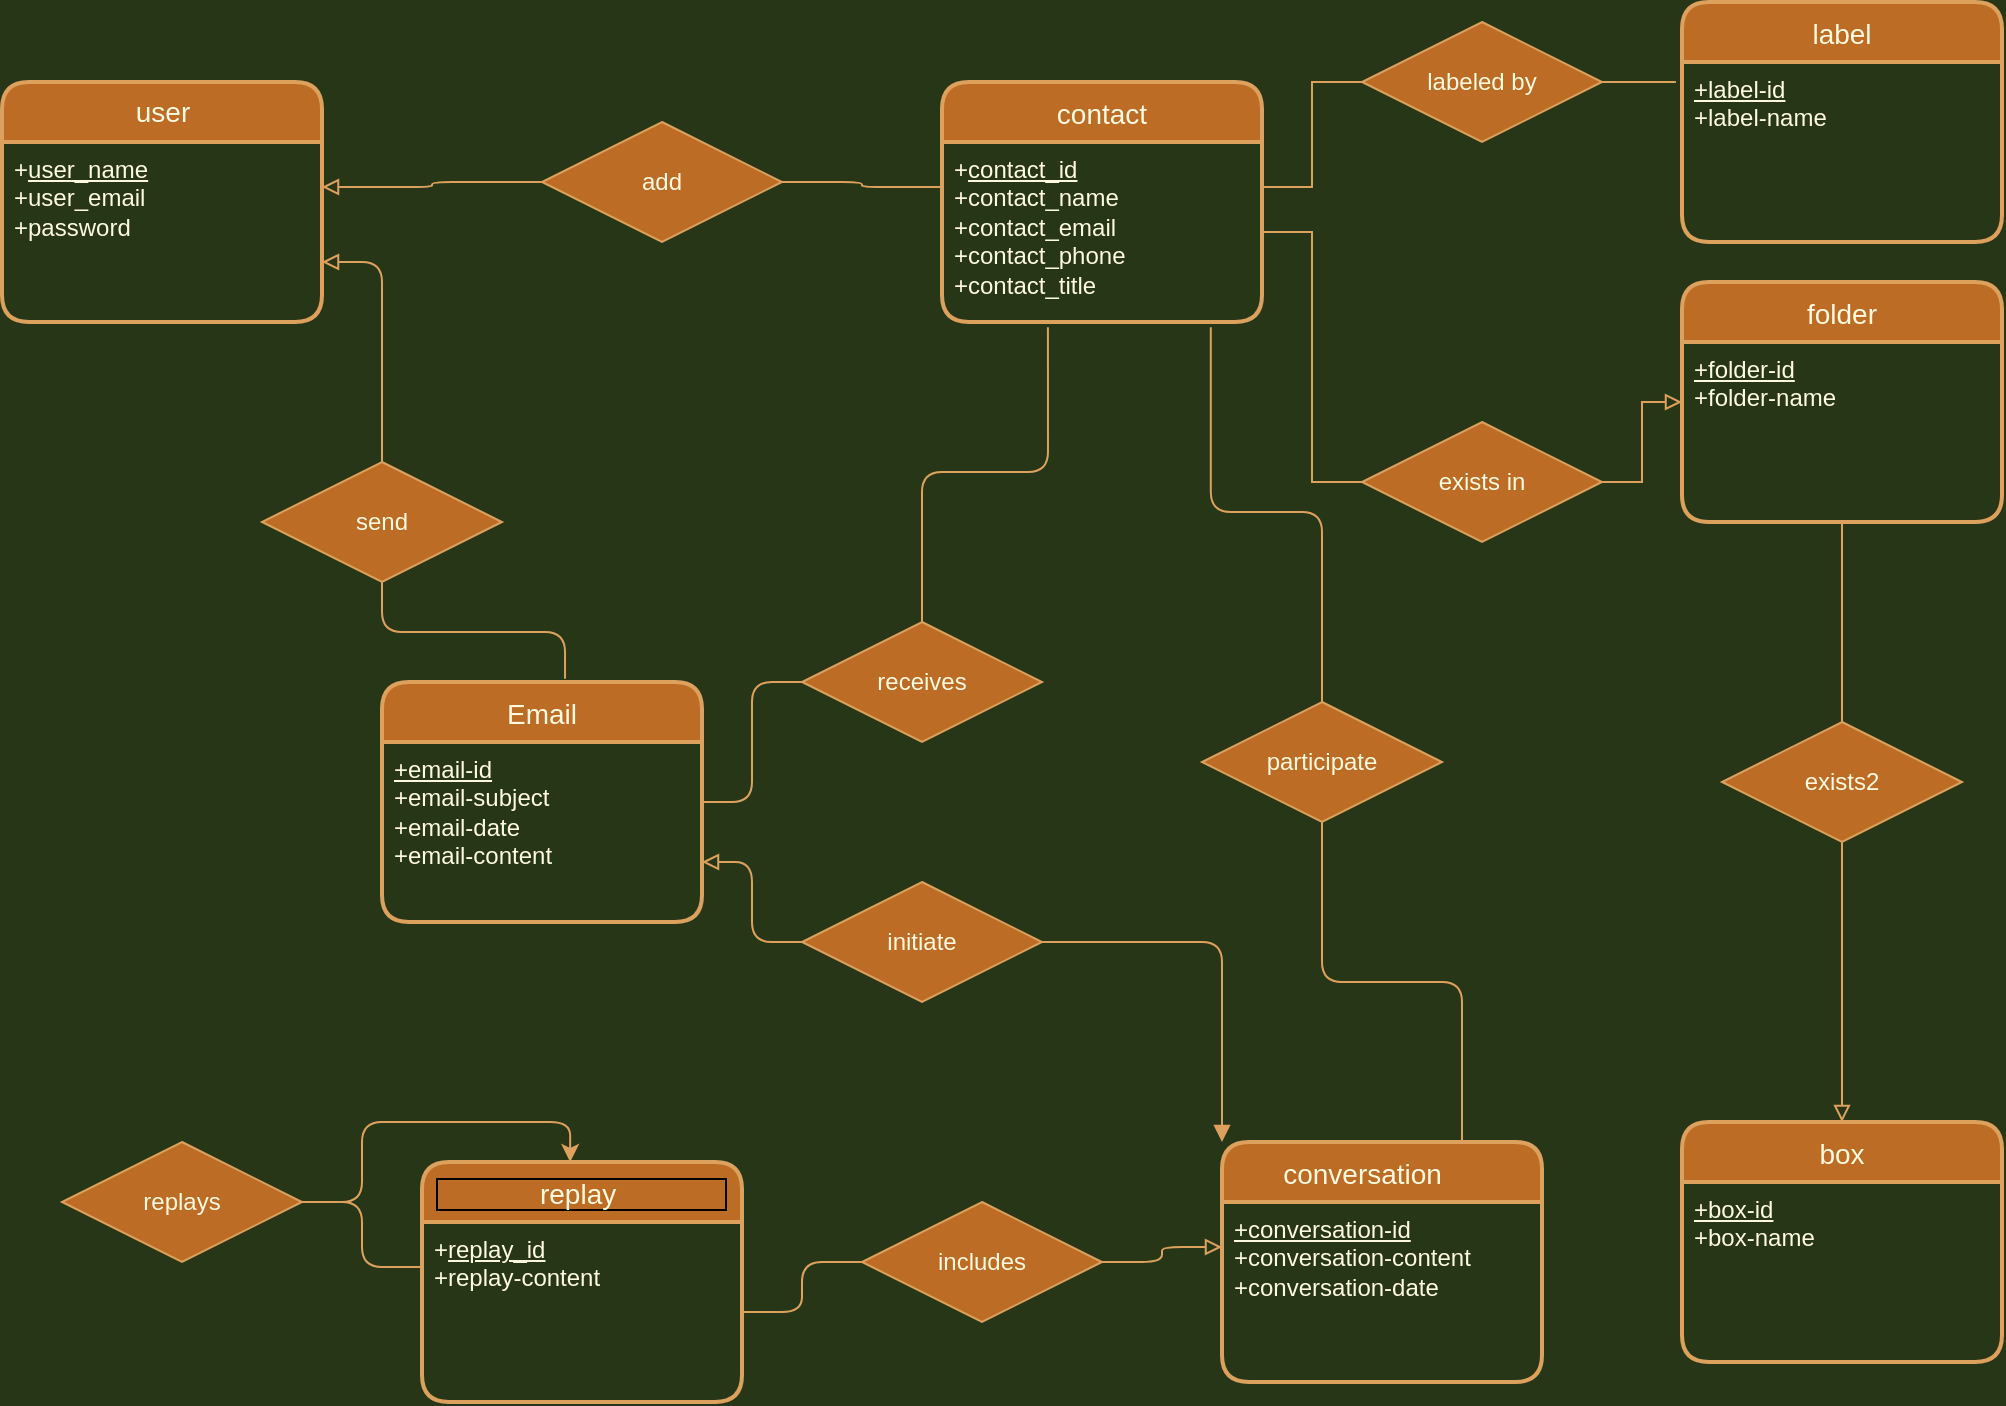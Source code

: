 <mxfile version="13.9.9" type="device"><diagram id="R2lEEEUBdFMjLlhIrx00" name="Page-1"><mxGraphModel dx="2067" dy="706" grid="1" gridSize="10" guides="1" tooltips="1" connect="1" arrows="1" fold="1" page="1" pageScale="1" pageWidth="850" pageHeight="1100" background="#283618" math="0" shadow="0" extFonts="Permanent Marker^https://fonts.googleapis.com/css?family=Permanent+Marker"><root><mxCell id="0"/><mxCell id="1" parent="0"/><mxCell id="WR6oNO81SZ8T_EhysIY7-5" value="folder" style="swimlane;childLayout=stackLayout;horizontal=1;startSize=30;horizontalStack=0;rounded=1;fontSize=14;fontStyle=0;strokeWidth=2;resizeParent=0;resizeLast=1;shadow=0;dashed=0;align=center;fillColor=#BC6C25;strokeColor=#DDA15E;fontColor=#FEFAE0;" parent="1" vertex="1"><mxGeometry x="690" y="150" width="160" height="120" as="geometry"/></mxCell><mxCell id="WR6oNO81SZ8T_EhysIY7-6" value="&lt;u&gt;+folder-id&lt;br&gt;&lt;/u&gt;+folder-name&lt;br&gt;&lt;br&gt;" style="align=left;strokeColor=none;fillColor=none;spacingLeft=4;fontSize=12;verticalAlign=top;resizable=0;rotatable=0;part=1;fontColor=#FEFAE0;html=1;" parent="WR6oNO81SZ8T_EhysIY7-5" vertex="1"><mxGeometry y="30" width="160" height="90" as="geometry"/></mxCell><mxCell id="WR6oNO81SZ8T_EhysIY7-7" value="label" style="swimlane;childLayout=stackLayout;horizontal=1;startSize=30;horizontalStack=0;rounded=1;fontSize=14;fontStyle=0;strokeWidth=2;resizeParent=0;resizeLast=1;shadow=0;dashed=0;align=center;fillColor=#BC6C25;strokeColor=#DDA15E;fontColor=#FEFAE0;" parent="1" vertex="1"><mxGeometry x="690" y="10" width="160" height="120" as="geometry"/></mxCell><mxCell id="WR6oNO81SZ8T_EhysIY7-8" value="&lt;u&gt;+label-id&lt;br&gt;&lt;/u&gt;+label-name&lt;br&gt;" style="align=left;strokeColor=none;fillColor=none;spacingLeft=4;fontSize=12;verticalAlign=top;resizable=0;rotatable=0;part=1;fontColor=#FEFAE0;html=1;" parent="WR6oNO81SZ8T_EhysIY7-7" vertex="1"><mxGeometry y="30" width="160" height="90" as="geometry"/></mxCell><mxCell id="WR6oNO81SZ8T_EhysIY7-9" value="                             conversation     " style="swimlane;childLayout=stackLayout;horizontal=1;startSize=30;horizontalStack=0;rounded=1;fontSize=14;fontStyle=0;strokeWidth=2;resizeParent=0;resizeLast=1;shadow=0;dashed=0;align=center;labelBorderColor=none;fillColor=#BC6C25;strokeColor=#DDA15E;fontColor=#FEFAE0;" parent="1" vertex="1"><mxGeometry x="460" y="580" width="160" height="120" as="geometry"/></mxCell><mxCell id="WR6oNO81SZ8T_EhysIY7-10" value="&lt;u&gt;+conversation-id&lt;br&gt;&lt;/u&gt;+conversation-content&lt;br&gt;+conversation-date" style="align=left;strokeColor=none;fillColor=none;spacingLeft=4;fontSize=12;verticalAlign=top;resizable=0;rotatable=0;part=1;html=1;fontColor=#FEFAE0;" parent="WR6oNO81SZ8T_EhysIY7-9" vertex="1"><mxGeometry y="30" width="160" height="90" as="geometry"/></mxCell><mxCell id="WR6oNO81SZ8T_EhysIY7-11" value="             replay              " style="swimlane;childLayout=stackLayout;horizontal=1;startSize=30;horizontalStack=0;rounded=1;fontSize=14;fontStyle=0;strokeWidth=2;resizeParent=0;resizeLast=1;shadow=0;dashed=0;align=center;labelBorderColor=#000000;fillColor=#BC6C25;strokeColor=#DDA15E;fontColor=#FEFAE0;" parent="1" vertex="1"><mxGeometry x="60" y="590" width="160" height="120" as="geometry"/></mxCell><mxCell id="WR6oNO81SZ8T_EhysIY7-12" value="+&lt;u&gt;replay_id&lt;/u&gt;&lt;br&gt;+replay-content" style="align=left;strokeColor=none;fillColor=none;spacingLeft=4;fontSize=12;verticalAlign=top;resizable=0;rotatable=0;part=1;fontColor=#FEFAE0;html=1;" parent="WR6oNO81SZ8T_EhysIY7-11" vertex="1"><mxGeometry y="30" width="160" height="90" as="geometry"/></mxCell><mxCell id="WR6oNO81SZ8T_EhysIY7-19" style="edgeStyle=orthogonalEdgeStyle;rounded=0;orthogonalLoop=1;jettySize=auto;html=1;endArrow=none;endFill=0;entryX=1;entryY=0.25;entryDx=0;entryDy=0;strokeColor=#DDA15E;fontColor=#FEFAE0;labelBackgroundColor=#283618;" parent="1" source="WR6oNO81SZ8T_EhysIY7-16" target="WR6oNO81SZ8T_EhysIY7-2" edge="1"><mxGeometry relative="1" as="geometry"><mxPoint x="350" y="190" as="targetPoint"/></mxGeometry></mxCell><mxCell id="WR6oNO81SZ8T_EhysIY7-21" style="edgeStyle=orthogonalEdgeStyle;rounded=0;orthogonalLoop=1;jettySize=auto;html=1;entryX=-0.019;entryY=0.111;entryDx=0;entryDy=0;entryPerimeter=0;endArrow=none;endFill=0;strokeColor=#DDA15E;fontColor=#FEFAE0;labelBackgroundColor=#283618;" parent="1" source="WR6oNO81SZ8T_EhysIY7-16" target="WR6oNO81SZ8T_EhysIY7-8" edge="1"><mxGeometry relative="1" as="geometry"/></mxCell><mxCell id="WR6oNO81SZ8T_EhysIY7-16" value="labeled by" style="shape=rhombus;perimeter=rhombusPerimeter;whiteSpace=wrap;html=1;align=center;fillColor=#BC6C25;strokeColor=#DDA15E;fontColor=#FEFAE0;" parent="1" vertex="1"><mxGeometry x="530" y="20" width="120" height="60" as="geometry"/></mxCell><mxCell id="WR6oNO81SZ8T_EhysIY7-20" style="edgeStyle=orthogonalEdgeStyle;rounded=0;orthogonalLoop=1;jettySize=auto;html=1;entryX=1;entryY=0.5;entryDx=0;entryDy=0;endArrow=none;endFill=0;strokeColor=#DDA15E;fontColor=#FEFAE0;labelBackgroundColor=#283618;" parent="1" source="WR6oNO81SZ8T_EhysIY7-17" target="WR6oNO81SZ8T_EhysIY7-2" edge="1"><mxGeometry relative="1" as="geometry"/></mxCell><mxCell id="WR6oNO81SZ8T_EhysIY7-22" style="edgeStyle=orthogonalEdgeStyle;rounded=0;orthogonalLoop=1;jettySize=auto;html=1;entryX=0;entryY=0.5;entryDx=0;entryDy=0;endArrow=block;endFill=0;strokeColor=#DDA15E;fontColor=#FEFAE0;labelBackgroundColor=#283618;" parent="1" source="WR6oNO81SZ8T_EhysIY7-17" target="WR6oNO81SZ8T_EhysIY7-5" edge="1"><mxGeometry relative="1" as="geometry"/></mxCell><mxCell id="WR6oNO81SZ8T_EhysIY7-17" value="exists in" style="shape=rhombus;perimeter=rhombusPerimeter;whiteSpace=wrap;html=1;align=center;fillColor=#BC6C25;strokeColor=#DDA15E;fontColor=#FEFAE0;" parent="1" vertex="1"><mxGeometry x="530" y="220" width="120" height="60" as="geometry"/></mxCell><mxCell id="WR6oNO81SZ8T_EhysIY7-1" value="contact" style="swimlane;childLayout=stackLayout;horizontal=1;startSize=30;horizontalStack=0;rounded=1;fontSize=14;fontStyle=0;strokeWidth=2;resizeParent=0;resizeLast=1;shadow=0;dashed=0;align=center;fillColor=#BC6C25;strokeColor=#DDA15E;fontColor=#FEFAE0;" parent="1" vertex="1"><mxGeometry x="320" y="50" width="160" height="120" as="geometry"/></mxCell><mxCell id="WR6oNO81SZ8T_EhysIY7-2" value="+&lt;u&gt;contact_id&lt;/u&gt;&lt;br&gt;+contact_name&lt;br&gt;+contact_email&lt;br&gt;+contact_phone&lt;br&gt;+contact_title" style="align=left;strokeColor=none;fillColor=none;spacingLeft=4;fontSize=12;verticalAlign=top;resizable=0;rotatable=0;part=1;fontColor=#FEFAE0;html=1;" parent="WR6oNO81SZ8T_EhysIY7-1" vertex="1"><mxGeometry y="30" width="160" height="90" as="geometry"/></mxCell><mxCell id="4EcOPeQw_1EuW9EFgIx9-3" value="Email" style="swimlane;childLayout=stackLayout;horizontal=1;startSize=30;horizontalStack=0;rounded=1;fontSize=14;fontStyle=0;strokeWidth=2;resizeParent=0;resizeLast=1;shadow=0;dashed=0;align=center;fillColor=#BC6C25;strokeColor=#DDA15E;fontColor=#FEFAE0;" parent="1" vertex="1"><mxGeometry x="40" y="350" width="160" height="120" as="geometry"/></mxCell><mxCell id="4EcOPeQw_1EuW9EFgIx9-4" value="&lt;u&gt;+email-id&lt;br&gt;&lt;/u&gt;+email-subject&lt;br&gt;+email-date&lt;br&gt;+email-content" style="align=left;strokeColor=none;fillColor=none;spacingLeft=4;fontSize=12;verticalAlign=top;resizable=0;rotatable=0;part=1;fontColor=#FEFAE0;html=1;" parent="4EcOPeQw_1EuW9EFgIx9-3" vertex="1"><mxGeometry y="30" width="160" height="90" as="geometry"/></mxCell><mxCell id="_nv6WjAWMv1GCBfTsxpX-44" style="edgeStyle=orthogonalEdgeStyle;curved=0;rounded=1;sketch=0;orthogonalLoop=1;jettySize=auto;html=1;entryX=1;entryY=0.75;entryDx=0;entryDy=0;endArrow=block;endFill=0;strokeColor=#DDA15E;fillColor=#BC6C25;fontColor=#FEFAE0;" edge="1" parent="1" source="4EcOPeQw_1EuW9EFgIx9-5" target="_nv6WjAWMv1GCBfTsxpX-38"><mxGeometry relative="1" as="geometry"/></mxCell><mxCell id="_nv6WjAWMv1GCBfTsxpX-45" style="edgeStyle=orthogonalEdgeStyle;curved=0;rounded=1;sketch=0;orthogonalLoop=1;jettySize=auto;html=1;entryX=0.572;entryY=-0.014;entryDx=0;entryDy=0;entryPerimeter=0;endArrow=none;endFill=0;strokeColor=#DDA15E;fillColor=#BC6C25;fontColor=#FEFAE0;" edge="1" parent="1" source="4EcOPeQw_1EuW9EFgIx9-5" target="4EcOPeQw_1EuW9EFgIx9-3"><mxGeometry relative="1" as="geometry"/></mxCell><mxCell id="4EcOPeQw_1EuW9EFgIx9-5" value="send" style="shape=rhombus;perimeter=rhombusPerimeter;whiteSpace=wrap;html=1;align=center;rounded=0;sketch=0;strokeColor=#DDA15E;fillColor=#BC6C25;fontColor=#FEFAE0;" parent="1" vertex="1"><mxGeometry x="-20" y="240" width="120" height="60" as="geometry"/></mxCell><mxCell id="_nv6WjAWMv1GCBfTsxpX-50" style="edgeStyle=orthogonalEdgeStyle;curved=0;rounded=1;sketch=0;orthogonalLoop=1;jettySize=auto;html=1;entryX=1;entryY=0.75;entryDx=0;entryDy=0;endArrow=block;endFill=0;strokeColor=#DDA15E;fillColor=#BC6C25;fontColor=#FEFAE0;" edge="1" parent="1" source="4EcOPeQw_1EuW9EFgIx9-57" target="4EcOPeQw_1EuW9EFgIx9-3"><mxGeometry relative="1" as="geometry"/></mxCell><mxCell id="_nv6WjAWMv1GCBfTsxpX-60" style="edgeStyle=orthogonalEdgeStyle;curved=0;rounded=1;sketch=0;orthogonalLoop=1;jettySize=auto;html=1;entryX=0;entryY=0;entryDx=0;entryDy=0;endArrow=block;endFill=1;strokeColor=#DDA15E;fillColor=#BC6C25;fontColor=#FEFAE0;" edge="1" parent="1" source="4EcOPeQw_1EuW9EFgIx9-57" target="WR6oNO81SZ8T_EhysIY7-9"><mxGeometry relative="1" as="geometry"/></mxCell><mxCell id="4EcOPeQw_1EuW9EFgIx9-57" value="initiate" style="shape=rhombus;perimeter=rhombusPerimeter;whiteSpace=wrap;html=1;align=center;rounded=0;sketch=0;strokeColor=#DDA15E;fillColor=#BC6C25;fontColor=#FEFAE0;" parent="1" vertex="1"><mxGeometry x="250" y="450" width="120" height="60" as="geometry"/></mxCell><mxCell id="4EcOPeQw_1EuW9EFgIx9-76" style="edgeStyle=orthogonalEdgeStyle;curved=0;rounded=1;sketch=0;orthogonalLoop=1;jettySize=auto;html=1;entryX=0.463;entryY=0;entryDx=0;entryDy=0;entryPerimeter=0;endArrow=classic;endFill=1;strokeColor=#DDA15E;fillColor=#BC6C25;fontColor=#FEFAE0;labelBackgroundColor=#283618;" parent="1" source="4EcOPeQw_1EuW9EFgIx9-74" target="WR6oNO81SZ8T_EhysIY7-11" edge="1"><mxGeometry relative="1" as="geometry"/></mxCell><mxCell id="_nv6WjAWMv1GCBfTsxpX-52" style="edgeStyle=orthogonalEdgeStyle;curved=0;rounded=1;sketch=0;orthogonalLoop=1;jettySize=auto;html=1;entryX=0;entryY=0.25;entryDx=0;entryDy=0;endArrow=none;endFill=0;strokeColor=#DDA15E;fillColor=#BC6C25;fontColor=#FEFAE0;" edge="1" parent="1" source="4EcOPeQw_1EuW9EFgIx9-74" target="WR6oNO81SZ8T_EhysIY7-12"><mxGeometry relative="1" as="geometry"/></mxCell><mxCell id="4EcOPeQw_1EuW9EFgIx9-74" value="replays" style="shape=rhombus;perimeter=rhombusPerimeter;whiteSpace=wrap;html=1;align=center;rounded=0;sketch=0;strokeColor=#DDA15E;fillColor=#BC6C25;fontColor=#FEFAE0;" parent="1" vertex="1"><mxGeometry x="-120" y="580" width="120" height="60" as="geometry"/></mxCell><mxCell id="_nv6WjAWMv1GCBfTsxpX-1" value="box" style="swimlane;childLayout=stackLayout;horizontal=1;startSize=30;horizontalStack=0;rounded=1;fontSize=14;fontStyle=0;strokeWidth=2;resizeParent=0;resizeLast=1;shadow=0;dashed=0;align=center;fillColor=#BC6C25;strokeColor=#DDA15E;fontColor=#FEFAE0;" vertex="1" parent="1"><mxGeometry x="690" y="570" width="160" height="120" as="geometry"/></mxCell><mxCell id="_nv6WjAWMv1GCBfTsxpX-2" value="&lt;u&gt;+box-id&lt;br&gt;&lt;/u&gt;+box-name" style="align=left;strokeColor=none;fillColor=none;spacingLeft=4;fontSize=12;verticalAlign=top;resizable=0;rotatable=0;part=1;fontColor=#FEFAE0;html=1;" vertex="1" parent="_nv6WjAWMv1GCBfTsxpX-1"><mxGeometry y="30" width="160" height="90" as="geometry"/></mxCell><mxCell id="_nv6WjAWMv1GCBfTsxpX-5" style="edgeStyle=orthogonalEdgeStyle;curved=0;rounded=1;sketch=0;orthogonalLoop=1;jettySize=auto;html=1;strokeColor=#DDA15E;fillColor=#BC6C25;fontColor=#FEFAE0;endArrow=block;endFill=0;labelBackgroundColor=#283618;" edge="1" parent="1" source="_nv6WjAWMv1GCBfTsxpX-3" target="_nv6WjAWMv1GCBfTsxpX-1"><mxGeometry relative="1" as="geometry"/></mxCell><mxCell id="_nv6WjAWMv1GCBfTsxpX-20" style="edgeStyle=orthogonalEdgeStyle;curved=0;rounded=1;sketch=0;orthogonalLoop=1;jettySize=auto;html=1;entryX=0.5;entryY=1;entryDx=0;entryDy=0;endArrow=none;endFill=0;strokeColor=#DDA15E;fillColor=#BC6C25;fontColor=#FEFAE0;labelBackgroundColor=#283618;" edge="1" parent="1" source="_nv6WjAWMv1GCBfTsxpX-3" target="WR6oNO81SZ8T_EhysIY7-6"><mxGeometry relative="1" as="geometry"/></mxCell><mxCell id="_nv6WjAWMv1GCBfTsxpX-3" value="exists2" style="shape=rhombus;perimeter=rhombusPerimeter;whiteSpace=wrap;html=1;align=center;fillColor=#BC6C25;strokeColor=#DDA15E;fontColor=#FEFAE0;" vertex="1" parent="1"><mxGeometry x="710" y="370" width="120" height="60" as="geometry"/></mxCell><mxCell id="_nv6WjAWMv1GCBfTsxpX-38" value="user" style="swimlane;childLayout=stackLayout;horizontal=1;startSize=30;horizontalStack=0;rounded=1;fontSize=14;fontStyle=0;strokeWidth=2;resizeParent=0;resizeLast=1;shadow=0;dashed=0;align=center;sketch=0;fillColor=#BC6C25;html=1;strokeColor=#DDA15E;fontColor=#FEFAE0;" vertex="1" parent="1"><mxGeometry x="-150" y="50" width="160" height="120" as="geometry"/></mxCell><mxCell id="_nv6WjAWMv1GCBfTsxpX-39" value="+&lt;u&gt;user_name&lt;/u&gt;&lt;br&gt;+user_email&lt;br&gt;+password" style="align=left;strokeColor=none;fillColor=none;spacingLeft=4;fontSize=12;verticalAlign=top;resizable=0;rotatable=0;part=1;fontColor=#FEFAE0;html=1;" vertex="1" parent="_nv6WjAWMv1GCBfTsxpX-38"><mxGeometry y="30" width="160" height="90" as="geometry"/></mxCell><mxCell id="_nv6WjAWMv1GCBfTsxpX-41" style="edgeStyle=orthogonalEdgeStyle;curved=0;rounded=1;sketch=0;orthogonalLoop=1;jettySize=auto;html=1;entryX=0;entryY=0.25;entryDx=0;entryDy=0;strokeColor=#DDA15E;fillColor=#BC6C25;fontColor=#FEFAE0;endArrow=none;endFill=0;" edge="1" parent="1" source="_nv6WjAWMv1GCBfTsxpX-40" target="WR6oNO81SZ8T_EhysIY7-2"><mxGeometry relative="1" as="geometry"/></mxCell><mxCell id="_nv6WjAWMv1GCBfTsxpX-42" style="edgeStyle=orthogonalEdgeStyle;curved=0;rounded=1;sketch=0;orthogonalLoop=1;jettySize=auto;html=1;entryX=1;entryY=0.25;entryDx=0;entryDy=0;strokeColor=#DDA15E;fillColor=#BC6C25;fontColor=#FEFAE0;endArrow=block;endFill=0;" edge="1" parent="1" source="_nv6WjAWMv1GCBfTsxpX-40" target="_nv6WjAWMv1GCBfTsxpX-39"><mxGeometry relative="1" as="geometry"/></mxCell><mxCell id="_nv6WjAWMv1GCBfTsxpX-40" value="add" style="shape=rhombus;perimeter=rhombusPerimeter;whiteSpace=wrap;html=1;align=center;rounded=0;sketch=0;strokeColor=#DDA15E;fillColor=#BC6C25;fontColor=#FEFAE0;" vertex="1" parent="1"><mxGeometry x="120" y="70" width="120" height="60" as="geometry"/></mxCell><mxCell id="_nv6WjAWMv1GCBfTsxpX-47" style="edgeStyle=orthogonalEdgeStyle;curved=0;rounded=1;sketch=0;orthogonalLoop=1;jettySize=auto;html=1;entryX=1;entryY=0.5;entryDx=0;entryDy=0;endArrow=none;endFill=0;strokeColor=#DDA15E;fillColor=#BC6C25;fontColor=#FEFAE0;" edge="1" parent="1" source="_nv6WjAWMv1GCBfTsxpX-46" target="4EcOPeQw_1EuW9EFgIx9-3"><mxGeometry relative="1" as="geometry"/></mxCell><mxCell id="_nv6WjAWMv1GCBfTsxpX-48" style="edgeStyle=orthogonalEdgeStyle;curved=0;rounded=1;sketch=0;orthogonalLoop=1;jettySize=auto;html=1;entryX=0.331;entryY=1.029;entryDx=0;entryDy=0;entryPerimeter=0;endArrow=none;endFill=0;strokeColor=#DDA15E;fillColor=#BC6C25;fontColor=#FEFAE0;" edge="1" parent="1" source="_nv6WjAWMv1GCBfTsxpX-46" target="WR6oNO81SZ8T_EhysIY7-2"><mxGeometry relative="1" as="geometry"/></mxCell><mxCell id="_nv6WjAWMv1GCBfTsxpX-46" value="receives" style="shape=rhombus;perimeter=rhombusPerimeter;whiteSpace=wrap;html=1;align=center;rounded=0;sketch=0;strokeColor=#DDA15E;fillColor=#BC6C25;fontColor=#FEFAE0;" vertex="1" parent="1"><mxGeometry x="250" y="320" width="120" height="60" as="geometry"/></mxCell><mxCell id="_nv6WjAWMv1GCBfTsxpX-55" style="edgeStyle=orthogonalEdgeStyle;curved=0;rounded=1;sketch=0;orthogonalLoop=1;jettySize=auto;html=1;entryX=0;entryY=0.25;entryDx=0;entryDy=0;endArrow=block;endFill=0;strokeColor=#DDA15E;fillColor=#BC6C25;fontColor=#FEFAE0;" edge="1" parent="1" source="_nv6WjAWMv1GCBfTsxpX-53" target="WR6oNO81SZ8T_EhysIY7-10"><mxGeometry relative="1" as="geometry"/></mxCell><mxCell id="_nv6WjAWMv1GCBfTsxpX-56" style="edgeStyle=orthogonalEdgeStyle;curved=0;rounded=1;sketch=0;orthogonalLoop=1;jettySize=auto;html=1;endArrow=none;endFill=0;strokeColor=#DDA15E;fillColor=#BC6C25;fontColor=#FEFAE0;" edge="1" parent="1" source="_nv6WjAWMv1GCBfTsxpX-53" target="WR6oNO81SZ8T_EhysIY7-12"><mxGeometry relative="1" as="geometry"/></mxCell><mxCell id="_nv6WjAWMv1GCBfTsxpX-53" value="includes" style="shape=rhombus;perimeter=rhombusPerimeter;whiteSpace=wrap;html=1;align=center;rounded=0;sketch=0;strokeColor=#DDA15E;fillColor=#BC6C25;fontColor=#FEFAE0;" vertex="1" parent="1"><mxGeometry x="280" y="610" width="120" height="60" as="geometry"/></mxCell><mxCell id="_nv6WjAWMv1GCBfTsxpX-58" style="edgeStyle=orthogonalEdgeStyle;curved=0;rounded=1;sketch=0;orthogonalLoop=1;jettySize=auto;html=1;entryX=0.84;entryY=1.029;entryDx=0;entryDy=0;entryPerimeter=0;endArrow=none;endFill=0;strokeColor=#DDA15E;fillColor=#BC6C25;fontColor=#FEFAE0;" edge="1" parent="1" source="_nv6WjAWMv1GCBfTsxpX-57" target="WR6oNO81SZ8T_EhysIY7-2"><mxGeometry relative="1" as="geometry"/></mxCell><mxCell id="_nv6WjAWMv1GCBfTsxpX-59" style="edgeStyle=orthogonalEdgeStyle;curved=0;rounded=1;sketch=0;orthogonalLoop=1;jettySize=auto;html=1;entryX=0.75;entryY=0;entryDx=0;entryDy=0;endArrow=none;endFill=0;strokeColor=#DDA15E;fillColor=#BC6C25;fontColor=#FEFAE0;" edge="1" parent="1" source="_nv6WjAWMv1GCBfTsxpX-57" target="WR6oNO81SZ8T_EhysIY7-9"><mxGeometry relative="1" as="geometry"/></mxCell><mxCell id="_nv6WjAWMv1GCBfTsxpX-57" value="participate" style="shape=rhombus;perimeter=rhombusPerimeter;whiteSpace=wrap;html=1;align=center;rounded=0;sketch=0;strokeColor=#DDA15E;fillColor=#BC6C25;fontColor=#FEFAE0;" vertex="1" parent="1"><mxGeometry x="450" y="360" width="120" height="60" as="geometry"/></mxCell></root></mxGraphModel></diagram></mxfile>